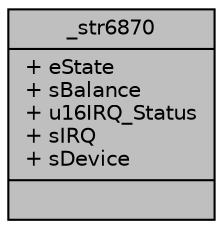 digraph "_str6870"
{
  edge [fontname="Helvetica",fontsize="10",labelfontname="Helvetica",labelfontsize="10"];
  node [fontname="Helvetica",fontsize="10",shape=record];
  Node1 [label="{_str6870\n|+ eState\l+ sBalance\l+ u16IRQ_Status\l+ sIRQ\l+ sDevice\l|}",height=0.2,width=0.4,color="black", fillcolor="grey75", style="filled", fontcolor="black"];
}
